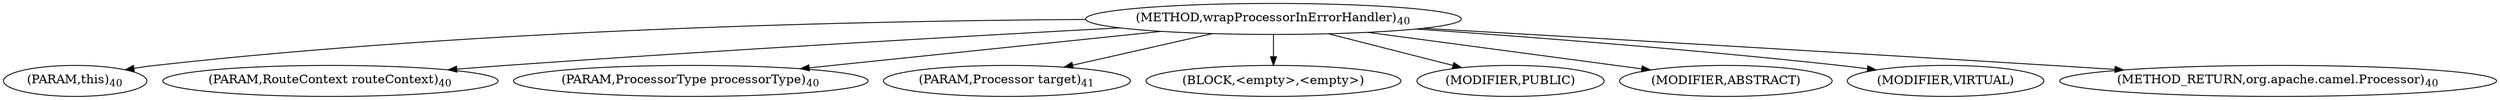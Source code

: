 digraph "wrapProcessorInErrorHandler" {  
"6" [label = <(METHOD,wrapProcessorInErrorHandler)<SUB>40</SUB>> ]
"7" [label = <(PARAM,this)<SUB>40</SUB>> ]
"8" [label = <(PARAM,RouteContext routeContext)<SUB>40</SUB>> ]
"9" [label = <(PARAM,ProcessorType processorType)<SUB>40</SUB>> ]
"10" [label = <(PARAM,Processor target)<SUB>41</SUB>> ]
"11" [label = <(BLOCK,&lt;empty&gt;,&lt;empty&gt;)> ]
"12" [label = <(MODIFIER,PUBLIC)> ]
"13" [label = <(MODIFIER,ABSTRACT)> ]
"14" [label = <(MODIFIER,VIRTUAL)> ]
"15" [label = <(METHOD_RETURN,org.apache.camel.Processor)<SUB>40</SUB>> ]
  "6" -> "7" 
  "6" -> "8" 
  "6" -> "9" 
  "6" -> "10" 
  "6" -> "11" 
  "6" -> "12" 
  "6" -> "13" 
  "6" -> "14" 
  "6" -> "15" 
}

